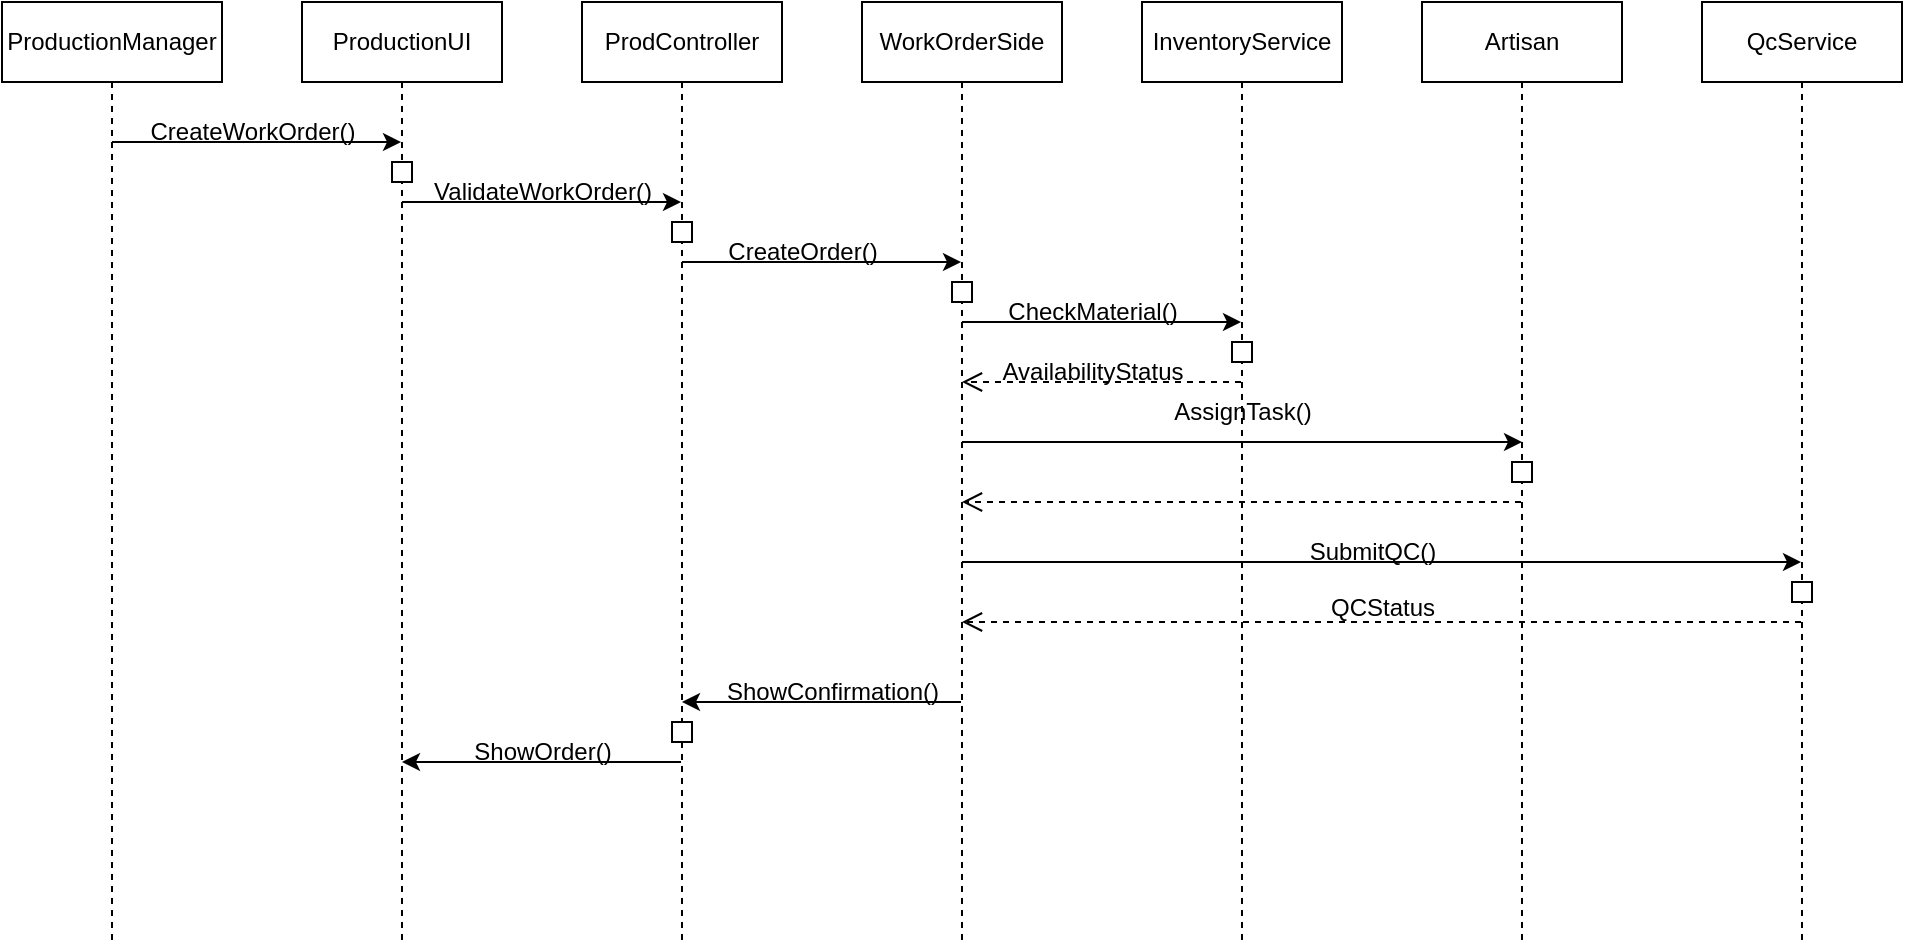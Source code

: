 <mxfile version="27.0.9">
  <diagram name="Page-1" id="TblO_8M_0fefwSxY467z">
    <mxGraphModel dx="1565" dy="564" grid="1" gridSize="10" guides="1" tooltips="1" connect="1" arrows="1" fold="1" page="1" pageScale="1" pageWidth="850" pageHeight="1100" math="0" shadow="0">
      <root>
        <mxCell id="0" />
        <mxCell id="1" parent="0" />
        <mxCell id="N5jxMfv5hGKDRHjFfQjt-1" value="QcService" style="shape=umlLifeline;perimeter=lifelinePerimeter;whiteSpace=wrap;html=1;container=1;dropTarget=0;collapsible=0;recursiveResize=0;outlineConnect=0;portConstraint=eastwest;newEdgeStyle={&quot;curved&quot;:0,&quot;rounded&quot;:0};" vertex="1" parent="1">
          <mxGeometry x="880" y="10" width="100" height="470" as="geometry" />
        </mxCell>
        <mxCell id="N5jxMfv5hGKDRHjFfQjt-34" value="" style="html=1;points=[[0,0,0,0,5],[0,1,0,0,-5],[1,0,0,0,5],[1,1,0,0,-5]];perimeter=orthogonalPerimeter;outlineConnect=0;targetShapes=umlLifeline;portConstraint=eastwest;newEdgeStyle={&quot;curved&quot;:0,&quot;rounded&quot;:0};" vertex="1" parent="N5jxMfv5hGKDRHjFfQjt-1">
          <mxGeometry x="45" y="290" width="10" height="10" as="geometry" />
        </mxCell>
        <mxCell id="N5jxMfv5hGKDRHjFfQjt-2" value="Artisan" style="shape=umlLifeline;perimeter=lifelinePerimeter;whiteSpace=wrap;html=1;container=1;dropTarget=0;collapsible=0;recursiveResize=0;outlineConnect=0;portConstraint=eastwest;newEdgeStyle={&quot;curved&quot;:0,&quot;rounded&quot;:0};" vertex="1" parent="1">
          <mxGeometry x="740" y="10" width="100" height="470" as="geometry" />
        </mxCell>
        <mxCell id="N5jxMfv5hGKDRHjFfQjt-33" value="" style="html=1;points=[[0,0,0,0,5],[0,1,0,0,-5],[1,0,0,0,5],[1,1,0,0,-5]];perimeter=orthogonalPerimeter;outlineConnect=0;targetShapes=umlLifeline;portConstraint=eastwest;newEdgeStyle={&quot;curved&quot;:0,&quot;rounded&quot;:0};" vertex="1" parent="N5jxMfv5hGKDRHjFfQjt-2">
          <mxGeometry x="45" y="230" width="10" height="10" as="geometry" />
        </mxCell>
        <mxCell id="N5jxMfv5hGKDRHjFfQjt-3" value="InventoryService" style="shape=umlLifeline;perimeter=lifelinePerimeter;whiteSpace=wrap;html=1;container=1;dropTarget=0;collapsible=0;recursiveResize=0;outlineConnect=0;portConstraint=eastwest;newEdgeStyle={&quot;curved&quot;:0,&quot;rounded&quot;:0};" vertex="1" parent="1">
          <mxGeometry x="600" y="10" width="100" height="470" as="geometry" />
        </mxCell>
        <mxCell id="N5jxMfv5hGKDRHjFfQjt-31" value="" style="html=1;points=[[0,0,0,0,5],[0,1,0,0,-5],[1,0,0,0,5],[1,1,0,0,-5]];perimeter=orthogonalPerimeter;outlineConnect=0;targetShapes=umlLifeline;portConstraint=eastwest;newEdgeStyle={&quot;curved&quot;:0,&quot;rounded&quot;:0};" vertex="1" parent="N5jxMfv5hGKDRHjFfQjt-3">
          <mxGeometry x="45" y="170" width="10" height="10" as="geometry" />
        </mxCell>
        <mxCell id="N5jxMfv5hGKDRHjFfQjt-16" style="edgeStyle=orthogonalEdgeStyle;rounded=0;orthogonalLoop=1;jettySize=auto;html=1;curved=0;" edge="1" parent="1" source="N5jxMfv5hGKDRHjFfQjt-4" target="N5jxMfv5hGKDRHjFfQjt-3">
          <mxGeometry relative="1" as="geometry">
            <Array as="points">
              <mxPoint x="580" y="170" />
              <mxPoint x="580" y="170" />
            </Array>
          </mxGeometry>
        </mxCell>
        <mxCell id="N5jxMfv5hGKDRHjFfQjt-18" style="edgeStyle=orthogonalEdgeStyle;rounded=0;orthogonalLoop=1;jettySize=auto;html=1;curved=0;" edge="1" parent="1">
          <mxGeometry relative="1" as="geometry">
            <mxPoint x="510" y="230" as="sourcePoint" />
            <mxPoint x="790" y="230" as="targetPoint" />
            <Array as="points">
              <mxPoint x="650.5" y="230" />
              <mxPoint x="650.5" y="230" />
            </Array>
          </mxGeometry>
        </mxCell>
        <mxCell id="N5jxMfv5hGKDRHjFfQjt-20" style="edgeStyle=orthogonalEdgeStyle;rounded=0;orthogonalLoop=1;jettySize=auto;html=1;curved=0;" edge="1" parent="1" source="N5jxMfv5hGKDRHjFfQjt-4" target="N5jxMfv5hGKDRHjFfQjt-1">
          <mxGeometry relative="1" as="geometry">
            <Array as="points">
              <mxPoint x="720" y="290" />
              <mxPoint x="720" y="290" />
            </Array>
          </mxGeometry>
        </mxCell>
        <mxCell id="N5jxMfv5hGKDRHjFfQjt-48" style="edgeStyle=orthogonalEdgeStyle;rounded=0;orthogonalLoop=1;jettySize=auto;html=1;curved=0;" edge="1" parent="1" source="N5jxMfv5hGKDRHjFfQjt-4" target="N5jxMfv5hGKDRHjFfQjt-5">
          <mxGeometry relative="1" as="geometry">
            <Array as="points">
              <mxPoint x="450" y="360" />
              <mxPoint x="450" y="360" />
            </Array>
          </mxGeometry>
        </mxCell>
        <mxCell id="N5jxMfv5hGKDRHjFfQjt-4" value="WorkOrderSide" style="shape=umlLifeline;perimeter=lifelinePerimeter;whiteSpace=wrap;html=1;container=1;dropTarget=0;collapsible=0;recursiveResize=0;outlineConnect=0;portConstraint=eastwest;newEdgeStyle={&quot;curved&quot;:0,&quot;rounded&quot;:0};" vertex="1" parent="1">
          <mxGeometry x="460" y="10" width="100" height="470" as="geometry" />
        </mxCell>
        <mxCell id="N5jxMfv5hGKDRHjFfQjt-30" value="" style="html=1;points=[[0,0,0,0,5],[0,1,0,0,-5],[1,0,0,0,5],[1,1,0,0,-5]];perimeter=orthogonalPerimeter;outlineConnect=0;targetShapes=umlLifeline;portConstraint=eastwest;newEdgeStyle={&quot;curved&quot;:0,&quot;rounded&quot;:0};" vertex="1" parent="N5jxMfv5hGKDRHjFfQjt-4">
          <mxGeometry x="45" y="140" width="10" height="10" as="geometry" />
        </mxCell>
        <mxCell id="N5jxMfv5hGKDRHjFfQjt-15" style="edgeStyle=orthogonalEdgeStyle;rounded=0;orthogonalLoop=1;jettySize=auto;html=1;curved=0;" edge="1" parent="1" source="N5jxMfv5hGKDRHjFfQjt-5" target="N5jxMfv5hGKDRHjFfQjt-4">
          <mxGeometry relative="1" as="geometry">
            <Array as="points">
              <mxPoint x="450" y="140" />
              <mxPoint x="450" y="140" />
            </Array>
          </mxGeometry>
        </mxCell>
        <mxCell id="N5jxMfv5hGKDRHjFfQjt-50" style="edgeStyle=orthogonalEdgeStyle;rounded=0;orthogonalLoop=1;jettySize=auto;html=1;curved=0;" edge="1" parent="1" source="N5jxMfv5hGKDRHjFfQjt-5" target="N5jxMfv5hGKDRHjFfQjt-6">
          <mxGeometry relative="1" as="geometry">
            <Array as="points">
              <mxPoint x="310" y="390" />
              <mxPoint x="310" y="390" />
            </Array>
          </mxGeometry>
        </mxCell>
        <mxCell id="N5jxMfv5hGKDRHjFfQjt-5" value="ProdController" style="shape=umlLifeline;perimeter=lifelinePerimeter;whiteSpace=wrap;html=1;container=1;dropTarget=0;collapsible=0;recursiveResize=0;outlineConnect=0;portConstraint=eastwest;newEdgeStyle={&quot;curved&quot;:0,&quot;rounded&quot;:0};" vertex="1" parent="1">
          <mxGeometry x="320" y="10" width="100" height="470" as="geometry" />
        </mxCell>
        <mxCell id="N5jxMfv5hGKDRHjFfQjt-29" value="" style="html=1;points=[[0,0,0,0,5],[0,1,0,0,-5],[1,0,0,0,5],[1,1,0,0,-5]];perimeter=orthogonalPerimeter;outlineConnect=0;targetShapes=umlLifeline;portConstraint=eastwest;newEdgeStyle={&quot;curved&quot;:0,&quot;rounded&quot;:0};" vertex="1" parent="N5jxMfv5hGKDRHjFfQjt-5">
          <mxGeometry x="45" y="110" width="10" height="10" as="geometry" />
        </mxCell>
        <mxCell id="N5jxMfv5hGKDRHjFfQjt-52" value="" style="html=1;points=[[0,0,0,0,5],[0,1,0,0,-5],[1,0,0,0,5],[1,1,0,0,-5]];perimeter=orthogonalPerimeter;outlineConnect=0;targetShapes=umlLifeline;portConstraint=eastwest;newEdgeStyle={&quot;curved&quot;:0,&quot;rounded&quot;:0};" vertex="1" parent="N5jxMfv5hGKDRHjFfQjt-5">
          <mxGeometry x="45" y="360" width="10" height="10" as="geometry" />
        </mxCell>
        <mxCell id="N5jxMfv5hGKDRHjFfQjt-14" style="edgeStyle=orthogonalEdgeStyle;rounded=0;orthogonalLoop=1;jettySize=auto;html=1;curved=0;" edge="1" parent="1" source="N5jxMfv5hGKDRHjFfQjt-6" target="N5jxMfv5hGKDRHjFfQjt-5">
          <mxGeometry relative="1" as="geometry">
            <Array as="points">
              <mxPoint x="310" y="110" />
              <mxPoint x="310" y="110" />
            </Array>
          </mxGeometry>
        </mxCell>
        <mxCell id="N5jxMfv5hGKDRHjFfQjt-6" value="ProductionUI" style="shape=umlLifeline;perimeter=lifelinePerimeter;whiteSpace=wrap;html=1;container=1;dropTarget=0;collapsible=0;recursiveResize=0;outlineConnect=0;portConstraint=eastwest;newEdgeStyle={&quot;curved&quot;:0,&quot;rounded&quot;:0};size=40;" vertex="1" parent="1">
          <mxGeometry x="180" y="10" width="100" height="470" as="geometry" />
        </mxCell>
        <mxCell id="N5jxMfv5hGKDRHjFfQjt-25" value="" style="html=1;points=[[0,0,0,0,5],[0,1,0,0,-5],[1,0,0,0,5],[1,1,0,0,-5]];perimeter=orthogonalPerimeter;outlineConnect=0;targetShapes=umlLifeline;portConstraint=eastwest;newEdgeStyle={&quot;curved&quot;:0,&quot;rounded&quot;:0};" vertex="1" parent="N5jxMfv5hGKDRHjFfQjt-6">
          <mxGeometry x="45" y="80" width="10" height="10" as="geometry" />
        </mxCell>
        <mxCell id="N5jxMfv5hGKDRHjFfQjt-13" style="edgeStyle=orthogonalEdgeStyle;rounded=0;orthogonalLoop=1;jettySize=auto;html=1;curved=0;" edge="1" parent="1" source="N5jxMfv5hGKDRHjFfQjt-7" target="N5jxMfv5hGKDRHjFfQjt-6">
          <mxGeometry relative="1" as="geometry">
            <Array as="points">
              <mxPoint x="160" y="80" />
              <mxPoint x="160" y="80" />
            </Array>
          </mxGeometry>
        </mxCell>
        <mxCell id="N5jxMfv5hGKDRHjFfQjt-7" value="ProductionManager" style="shape=umlLifeline;perimeter=lifelinePerimeter;whiteSpace=wrap;html=1;container=1;dropTarget=0;collapsible=0;recursiveResize=0;outlineConnect=0;portConstraint=eastwest;newEdgeStyle={&quot;curved&quot;:0,&quot;rounded&quot;:0};" vertex="1" parent="1">
          <mxGeometry x="30" y="10" width="110" height="470" as="geometry" />
        </mxCell>
        <mxCell id="N5jxMfv5hGKDRHjFfQjt-17" value="" style="html=1;verticalAlign=bottom;endArrow=open;dashed=1;endSize=8;curved=0;rounded=0;" edge="1" parent="1" source="N5jxMfv5hGKDRHjFfQjt-3" target="N5jxMfv5hGKDRHjFfQjt-4">
          <mxGeometry relative="1" as="geometry">
            <mxPoint x="630" y="200" as="sourcePoint" />
            <mxPoint x="550" y="200" as="targetPoint" />
            <Array as="points">
              <mxPoint x="580" y="200" />
            </Array>
          </mxGeometry>
        </mxCell>
        <mxCell id="N5jxMfv5hGKDRHjFfQjt-19" value="" style="html=1;verticalAlign=bottom;endArrow=open;dashed=1;endSize=8;curved=0;rounded=0;" edge="1" parent="1" source="N5jxMfv5hGKDRHjFfQjt-2">
          <mxGeometry x="0.002" relative="1" as="geometry">
            <mxPoint x="590" y="260" as="sourcePoint" />
            <mxPoint x="510" y="260" as="targetPoint" />
            <mxPoint as="offset" />
          </mxGeometry>
        </mxCell>
        <mxCell id="N5jxMfv5hGKDRHjFfQjt-21" value="" style="html=1;verticalAlign=bottom;endArrow=open;dashed=1;endSize=8;curved=0;rounded=0;" edge="1" parent="1" source="N5jxMfv5hGKDRHjFfQjt-1">
          <mxGeometry relative="1" as="geometry">
            <mxPoint x="590" y="320" as="sourcePoint" />
            <mxPoint x="510" y="320" as="targetPoint" />
          </mxGeometry>
        </mxCell>
        <mxCell id="N5jxMfv5hGKDRHjFfQjt-36" value="CreateWorkOrder()" style="text;html=1;align=center;verticalAlign=middle;resizable=0;points=[];autosize=1;strokeColor=none;fillColor=none;" vertex="1" parent="1">
          <mxGeometry x="90" y="60" width="130" height="30" as="geometry" />
        </mxCell>
        <mxCell id="N5jxMfv5hGKDRHjFfQjt-37" value="ValidateWorkOrder()" style="text;html=1;align=center;verticalAlign=middle;resizable=0;points=[];autosize=1;strokeColor=none;fillColor=none;" vertex="1" parent="1">
          <mxGeometry x="235" y="90" width="130" height="30" as="geometry" />
        </mxCell>
        <mxCell id="N5jxMfv5hGKDRHjFfQjt-38" value="CreateOrder()" style="text;html=1;align=center;verticalAlign=middle;resizable=0;points=[];autosize=1;strokeColor=none;fillColor=none;" vertex="1" parent="1">
          <mxGeometry x="380" y="120" width="100" height="30" as="geometry" />
        </mxCell>
        <mxCell id="N5jxMfv5hGKDRHjFfQjt-39" value="CheckMaterial()" style="text;html=1;align=center;verticalAlign=middle;resizable=0;points=[];autosize=1;strokeColor=none;fillColor=none;" vertex="1" parent="1">
          <mxGeometry x="520" y="150" width="110" height="30" as="geometry" />
        </mxCell>
        <mxCell id="N5jxMfv5hGKDRHjFfQjt-40" value="AssignTask()" style="text;html=1;align=center;verticalAlign=middle;resizable=0;points=[];autosize=1;strokeColor=none;fillColor=none;" vertex="1" parent="1">
          <mxGeometry x="605" y="200" width="90" height="30" as="geometry" />
        </mxCell>
        <mxCell id="N5jxMfv5hGKDRHjFfQjt-41" value="SubmitQC()" style="text;html=1;align=center;verticalAlign=middle;resizable=0;points=[];autosize=1;strokeColor=none;fillColor=none;" vertex="1" parent="1">
          <mxGeometry x="670" y="270" width="90" height="30" as="geometry" />
        </mxCell>
        <mxCell id="N5jxMfv5hGKDRHjFfQjt-42" value="AvailabilityStatus" style="text;html=1;align=center;verticalAlign=middle;resizable=0;points=[];autosize=1;strokeColor=none;fillColor=none;" vertex="1" parent="1">
          <mxGeometry x="520" y="180" width="110" height="30" as="geometry" />
        </mxCell>
        <mxCell id="N5jxMfv5hGKDRHjFfQjt-44" value="QCStatus" style="text;html=1;align=center;verticalAlign=middle;resizable=0;points=[];autosize=1;strokeColor=none;fillColor=none;" vertex="1" parent="1">
          <mxGeometry x="680" y="298" width="80" height="30" as="geometry" />
        </mxCell>
        <mxCell id="N5jxMfv5hGKDRHjFfQjt-45" value="ShowConfirmation()" style="text;html=1;align=center;verticalAlign=middle;resizable=0;points=[];autosize=1;strokeColor=none;fillColor=none;" vertex="1" parent="1">
          <mxGeometry x="380" y="340" width="130" height="30" as="geometry" />
        </mxCell>
        <mxCell id="N5jxMfv5hGKDRHjFfQjt-51" value="ShowOrder()" style="text;html=1;align=center;verticalAlign=middle;resizable=0;points=[];autosize=1;strokeColor=none;fillColor=none;" vertex="1" parent="1">
          <mxGeometry x="255" y="370" width="90" height="30" as="geometry" />
        </mxCell>
      </root>
    </mxGraphModel>
  </diagram>
</mxfile>
